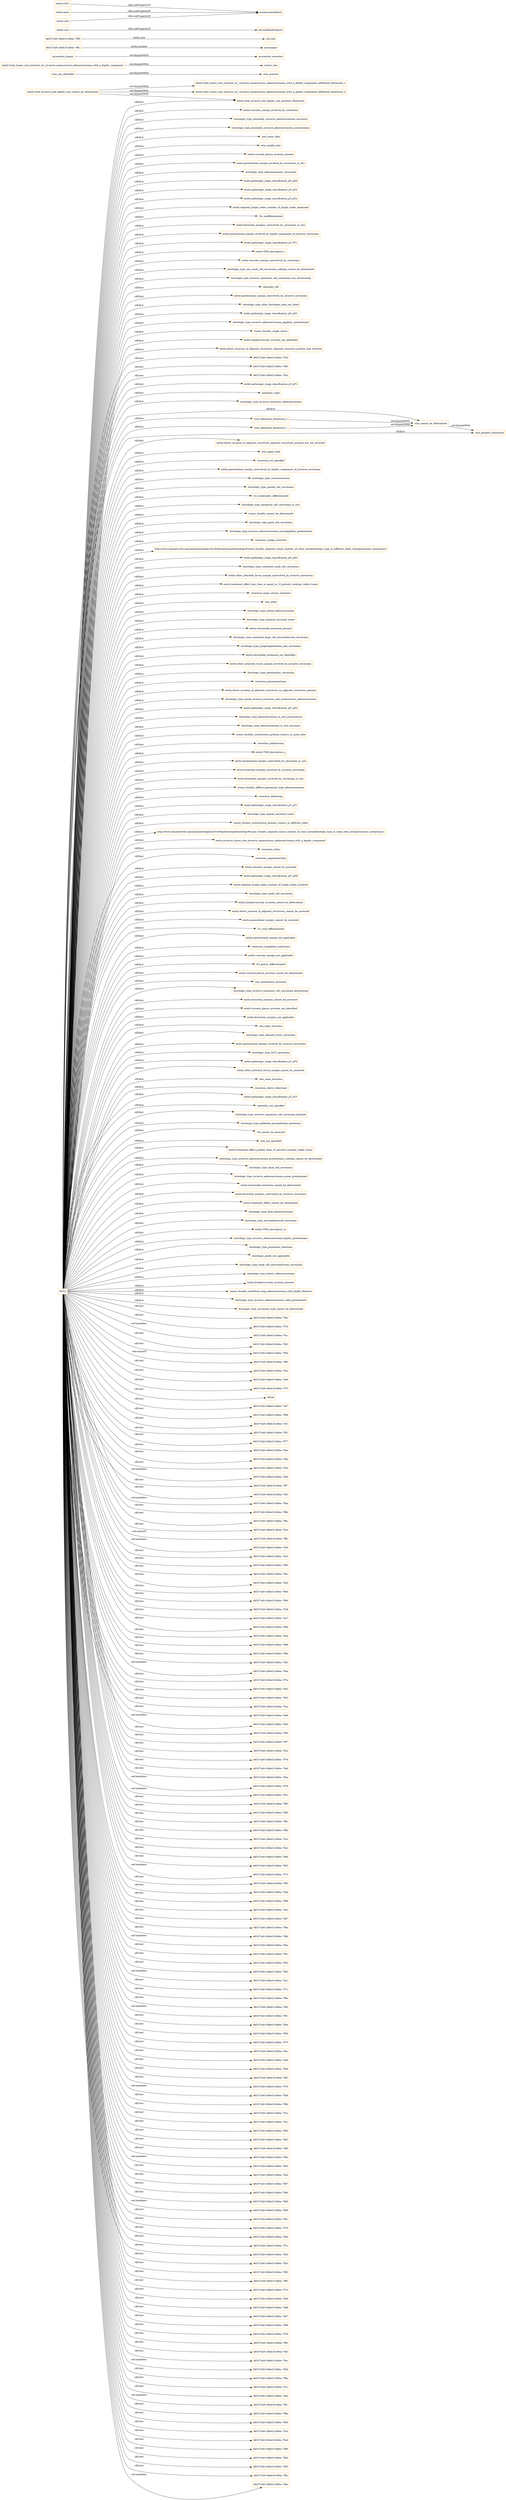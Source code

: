 digraph ar2dtool_diagram { 
rankdir=LR;
size="1501"
node [shape = rectangle, color="orange"]; "entity:vascular_margin_involved_by_carcinoma" ":histologic_type_minimally_invasive_adenocarcinoma_mucinous" ":histologic_type_minimally_invasive_adenocarcinoma_nonmucinous" ":site_lower_lobe" ":site_middle_lobe" ":stas_present" "entity:visceral_pleura_invasion_present" "entity:parenchimal_margin_involved_by_carcinoma_in_situ" ":histologic_type_adenosquamous_carcinoma" "entity:pathologic_stage_classification_pN_pN0" "entity:total_tumor_size_inclusive_of__invasive_nonmucinous_adenocarcinoma_with_a_lepidic_component_additional_dimension_2" "entity:pathologic_stage_classification_pT_pT4" "entity:pathologic_stage_classification_pT_pTis" "entity:regional_lymph_nodes_number_of_lymph_nodes_examined" ":G4_undifferentiated" "entity:bronchial_margins_uninvolved_by_carcinoma_in_situ" "entity:parenchimal_margin_involved_by_lepidic_component_of_invasive_carcinoma" "entity:pathologic_stage_classification_pT_PT1" "entity:TNM_descriptors_r" "entity:vascular_margin_uninvolved_by_carcinoma" ":histologic_type_non_small_cell_carcinoma_subtype_cannot_be_determined" ":histologic_type_invasive_squamous_cell_carcinoma_non_keratinizing" ":laterality_left" "entity:parenchimal_margin_uninvolved_by_invasive_carcinoma" ":histologic_type_other_histologic_type_not_listed" "entity:pathologic_stage_classification_pN_pN1" ":histologic_type_invasive_adenocarcinoma_papillary_predominant" ":tumor_focality_single_tumor" "entity:lymphovascular_invasion_not_identified" "entity:direct_invasion_of_adjacent_structures_adjacent_structure_present_and_involved" "entity:total_invasive_and_lepidic_size_greatest_dimension" "entity:pathologic_stage_classification_pT_pT0" ":stas_not_identified" ":laterality_right" ":histologic_type_invasive_mucinous_adenocarcinoma" ":size_greatest_dimension" "entity:direct_invasion_of_adjacent_structures_adjacent_structures_present_but_not_involved" ":site_upper_lobe" ":resection_not_specified" "entity:parenchimal_margin_uninvolved_by_lepidic_component_of_invasive_carcinoma" ":histologic_type_carcinosarcoma" ":histologic_type_spindle_cell_carcinoma" ":G2_moderately_differentiated" ":histologic_type_squamous_cell_carcinoma_in_situ" ":tumor_focality_cannot_be_determined" ":histologic_type_giant_cell_carcinoma" ":histologic_type_invasive_adenocarcinoma_micropapillary_predominant" ":resection_wedge_resection" "http://www.semanticweb.org/camila/ontologies/2018/9/greatnewpathontology#tumor_focality_separate_tumor_nodules_of_same_histopathologic_type_in_different_lobes_(intrapulmonary_metastases)" "entity:pathologic_stage_classification_pN_pN3" ":histologic_type_combined_small_cell_carcinoma" "entity:other_attached_tissue_margin_uninvolved_by_invasive_carcinoma" "entity:treatment_effect_less_than_or_equal_to_10_percent_residual_viable_tumor" ":resection_major_airway_resection" ":site_other" ":histologic_type_colloid_adenocarcinoma" ":histologic_type_atypical_carcinoid_tumor" "entity:extranodal_extension_present" ":histologic_type_combined_large_cell_neuroendocrine_carcinoma" ":histologic_type_lymphoepithelioma_like_carcinoma" ":tumor_size" ":size_additional_dimension_2" "entity:extranodal_extension_not_identified" "entity:other_attached_tissue_margin_involved_by_invasive_carcinoma" ":histologic_type_pleomorphic_carcinoma" ":resection_pneumonectomy" "entity:direct_invasion_of_adjacent_structures_no_adjacent_structures_present" ":histologic_type_mixed_invasive_mucinous_and_nonmucinous_adenocarcinoma" "entity:pathologic_stage_classification_pN_pN2" ":histologic_type_adenocarcinoma_in_situ_nonmucinous" ":histologic_type_adenocarcinoma_in_situ_mucinous" ":tumor_focality_synchronous_primary_tumors_in_same_lobe" ":size_additional_dimension_1" ":resection_bilobectomy" "entity:TNM_descriptors_y" "entity:parenchimal_margin_uninvolved_by_carcinoma_in_situ" "entity:bronchial_margins_involved_by_invasive_carcinoma" "entity:bronchial_margins_involved_by_carcinoma_in_situ" ":tumor_focality_diffuse_pneumonic_type_adenocarcinoma" ":resection_lobectomy" ":procedure_biopsy" "entity:pathologic_stage_classification_pT_pT2" ":histologic_type_typical_carcinoid_tumor" ":tumor_focality_synchronous_primary_tumors_in_different_lobes" "http://www.semanticweb.org/camila/ontologies/2018/9/greatnewpathontology#tumor_focality_separate_tumor_nodules_of_same_histopathologic_type_in_same_lobe_(intrapulmonary_metastases)" "entity:invasive_tumor_size_invasive_nonmucinous_adenocarcinoma_with_a_lepidic_component" ":resection_other" "48337cb9:16b6c51484e:-7ffc" "entity:total_tumor_size_inclusive_of__invasive_nonmucinous_adenocarcinoma_with_a_lepidic_component" ":resection_segmentectomy" "entity:vascular_margin_cannot_be_assessed" "entity:pathologic_stage_classification_pN_pNX" "entity:regional_lymph_nodes_number_of_lymph_nodes_involved" ":histologic_type_small_cell_carcinoma" "entity:lymphovascular_invasion_cannot_be_determined" "entity:direct_invasion_of_adjacent_structures_cannot_be_assessed" "entity:parenchimal_margin_cannot_be_assessed" ":G1_well_differentiated" "entity:parenchimal_margin_not_applicable" ":resection_completion_lobectomy" "entity:vascular_margin_not_applicable" ":size_cannot_be_determined" ":G3_poorly_differentiated" "entity:visceral_pleura_invasion_cannot_be_determined" ":site_intermedius_bronchus" ":histologic_type_invasive_squamous_cell_carcinoma_keratinizing" "entity:bronchial_margins_cannot_be_assessed" "entity:visceral_pleura_invasion_not_identified" "entity:bronchial_margins_not_applicable" ":site_lobar_bronchus" ":histologic_type_adenoid_cystic_carcinoma" "entity:parenchimal_margin_involved_by_invasive_carcinoma" ":histologic_type_NUT_carcinoma" "entity:pathologic_stage_classification_pT_pTX" "entity:other_attached_tissue_margin_cannot_be_assessed" ":site_main_bronchus" "entity:total_tumor_size_inclusive_of__invasive_nonmucinous_adenocarcinoma_with_a_lepidic_component_additional_dimension_1" ":resection_sleeve_lobectomy" "entity:pathologic_stage_classification_pT_pT3" "48337cb9:16b6c51484e:-7ff9" ":procedure_resection" ":laterality_not_specified" ":histologic_type_invasive_squamous_cell_carcinoma_basaloid" ":histologic_type_epithelial_myoepithelial_carcinoma" ":GX_cannot_be_assessed" ":site_not_specified" "entity:treatment_effect_greater_than_10_percent_residual_viable_tumor" ":histologic_type_invasive_adenocarcinoma_predominant_subtype_cannot_be_determined" ":histologic_type_large_cell_carcinoma" ":histologic_type_invasive_adenocarcinoma_acinar_predominant" "entity:extranodal_extension_cannot_be_determined" "entity:bronchial_margins_uninvolved_by_invasive_carcinoma" "entity:treatment_effect_cannot_be_determined" ":histologic_type_fetal_adenocarcinoma" ":histologic_type_mucoepidermoid_carcinoma" "entity:TNM_descriptors_m" ":histologic_type_invasive_adenocarcinoma_lepidic_predominant" ":histologic_type_pulmonary_blastoma" "entity:total_invasive_and_lepidic_size_cannot_be_determined" ":histologic_grade_not_applicable" ":histologic_type_large_cell_neuroendocrine_carcinoma" ":histologic_type_enteric_adenocarcinoma" "entity:lymphovascular_invasion_present" ":tumor_focality_multifocal_lung_adenocarcinoma_with_lepidic_features" ":histologic_type_invasive_adenocarcinoma_solid_predominant" ":histologic_type_carcinoma_type_cannot_be_determined" ; /*classes style*/
	"entity:size" -> "owl:topDataProperty" [ label = "rdfs:subPropertyOf" ];
	"entity:icd11" -> "mondo:exactMatch" [ label = "rdfs:subPropertyOf" ];
	":procedure_biopsy" -> ":procedure_resection" [ label = "owl:disjointWith" ];
	":size_cannot_be_determined" -> ":size_greatest_dimension" [ label = "owl:disjointWith" ];
	"entity:total_invasive_and_lepidic_size_cannot_be_determined" -> "entity:total_tumor_size_inclusive_of__invasive_nonmucinous_adenocarcinoma_with_a_lepidic_component_additional_dimension_2" [ label = "owl:disjointWith" ];
	"entity:total_invasive_and_lepidic_size_cannot_be_determined" -> "entity:total_tumor_size_inclusive_of__invasive_nonmucinous_adenocarcinoma_with_a_lepidic_component_additional_dimension_1" [ label = "owl:disjointWith" ];
	"entity:total_invasive_and_lepidic_size_cannot_be_determined" -> "entity:total_invasive_and_lepidic_size_greatest_dimension" [ label = "owl:disjointWith" ];
	":size_additional_dimension_1" -> ":size_cannot_be_determined" [ label = "owl:disjointWith" ];
	"entity:loinc" -> "mondo:exactMatch" [ label = "rdfs:subPropertyOf" ];
	"entity:total_tumor_size_inclusive_of__invasive_nonmucinous_adenocarcinoma_with_a_lepidic_component" -> ":tumor_size" [ label = "owl:disjointWith" ];
	"entity:icdo" -> "mondo:exactMatch" [ label = "rdfs:subPropertyOf" ];
	":size_additional_dimension_2" -> ":size_cannot_be_determined" [ label = "owl:disjointWith" ];
	":stas_not_identified" -> ":stas_present" [ label = "owl:disjointWith" ];
	"NULL" -> "48337cb9:16b6c51484e:-7f9c" [ label = "rdf:rest" ];
	"NULL" -> ":histologic_type_giant_cell_carcinoma" [ label = "rdf:first" ];
	"NULL" -> ":histologic_type_adenosquamous_carcinoma" [ label = "rdf:first" ];
	"NULL" -> "entity:treatment_effect_greater_than_10_percent_residual_viable_tumor" [ label = "rdf:first" ];
	"NULL" -> ":histologic_type_invasive_adenocarcinoma_micropapillary_predominant" [ label = "rdf:first" ];
	"NULL" -> "48337cb9:16b6c51484e:-7f7b" [ label = "rdf:rest" ];
	"NULL" -> "48337cb9:16b6c51484e:-7fcc" [ label = "owl:members" ];
	"NULL" -> "48337cb9:16b6c51484e:-7fd3" [ label = "rdf:rest" ];
	"NULL" -> ":site_upper_lobe" [ label = "rdf:first" ];
	"NULL" -> "48337cb9:16b6c51484e:-7f94" [ label = "rdf:rest" ];
	"NULL" -> "48337cb9:16b6c51484e:-7ff8" [ label = "owl:unionOf" ];
	"NULL" -> "48337cb9:16b6c51484e:-7fcb" [ label = "rdf:rest" ];
	"NULL" -> "48337cb9:16b6c51484e:-7fe9" [ label = "rdf:rest" ];
	"NULL" -> "entity:visceral_pleura_invasion_present" [ label = "rdf:first" ];
	"NULL" -> ":tumor_focality_multifocal_lung_adenocarcinoma_with_lepidic_features" [ label = "rdf:first" ];
	"NULL" -> "entity:parenchimal_margin_involved_by_invasive_carcinoma" [ label = "rdf:first" ];
	"NULL" -> "48337cb9:16b6c51484e:-7f7f" [ label = "rdf:rest" ];
	"NULL" -> ":laterality_left" [ label = "rdf:first" ];
	"NULL" -> ":tumor_focality_diffuse_pneumonic_type_adenocarcinoma" [ label = "rdf:first" ];
	"NULL" -> "rdf:nil" [ label = "rdf:rest" ];
	"NULL" -> "48337cb9:16b6c51484e:-7fd7" [ label = "rdf:rest" ];
	"NULL" -> "48337cb9:16b6c51484e:-7f98" [ label = "rdf:rest" ];
	"NULL" -> "entity:visceral_pleura_invasion_not_identified" [ label = "rdf:first" ];
	"NULL" -> "48337cb9:16b6c51484e:-7fcf" [ label = "rdf:rest" ];
	"NULL" -> "48337cb9:16b6c51484e:-7ff3" [ label = "rdf:rest" ];
	"NULL" -> "48337cb9:16b6c51484e:-7f77" [ label = "rdf:rest" ];
	"NULL" -> "48337cb9:16b6c51484e:-7fae" [ label = "rdf:rest" ];
	"NULL" -> "entity:invasive_tumor_size_invasive_nonmucinous_adenocarcinoma_with_a_lepidic_component" [ label = "rdf:first" ];
	"NULL" -> "48337cb9:16b6c51484e:-7feb" [ label = "rdf:rest" ];
	"NULL" -> ":histologic_type_invasive_adenocarcinoma_lepidic_predominant" [ label = "rdf:first" ];
	"NULL" -> ":resection_segmentectomy" [ label = "rdf:first" ];
	"NULL" -> ":histologic_type_combined_large_cell_neuroendocrine_carcinoma" [ label = "rdf:first" ];
	"NULL" -> "48337cb9:16b6c51484e:-7fc0" [ label = "rdf:rest" ];
	"NULL" -> "entity:extranodal_extension_not_identified" [ label = "rdf:first" ];
	"NULL" -> "48337cb9:16b6c51484e:-7fe6" [ label = "owl:members" ];
	"NULL" -> "48337cb9:16b6c51484e:-7ff7" [ label = "rdf:rest" ];
	"NULL" -> ":site_not_specified" [ label = "rdf:first" ];
	"NULL" -> "48337cb9:16b6c51484e:-7fef" [ label = "rdf:rest" ];
	"NULL" -> "entity:pathologic_stage_classification_pN_pN0" [ label = "rdf:first" ];
	"NULL" -> "48337cb9:16b6c51484e:-7fba" [ label = "owl:members" ];
	"NULL" -> ":tumor_focality_synchronous_primary_tumors_in_same_lobe" [ label = "rdf:first" ];
	"NULL" -> "48337cb9:16b6c51484e:-7f8d" [ label = "rdf:rest" ];
	"NULL" -> ":histologic_type_carcinosarcoma" [ label = "rdf:first" ];
	"NULL" -> "48337cb9:16b6c51484e:-7f6c" [ label = "rdf:rest" ];
	"NULL" -> "entity:pathologic_stage_classification_pT_pT4" [ label = "rdf:first" ];
	"NULL" -> ":histologic_type_non_small_cell_carcinoma_subtype_cannot_be_determined" [ label = "rdf:first" ];
	"NULL" -> "48337cb9:16b6c51484e:-7fc4" [ label = "rdf:rest" ];
	"NULL" -> "48337cb9:16b6c51484e:-7ffb" [ label = "owl:unionOf" ];
	"NULL" -> "48337cb9:16b6c51484e:-7fc6" [ label = "owl:members" ];
	"NULL" -> "entity:regional_lymph_nodes_number_of_lymph_nodes_involved" [ label = "rdf:first" ];
	"NULL" -> "48337cb9:16b6c51484e:-7fa3" [ label = "rdf:rest" ];
	"NULL" -> "48337cb9:16b6c51484e:-7f85" [ label = "rdf:rest" ];
	"NULL" -> ":resection_wedge_resection" [ label = "rdf:first" ];
	"NULL" -> "48337cb9:16b6c51484e:-7fbc" [ label = "rdf:rest" ];
	"NULL" -> "48337cb9:16b6c51484e:-7fe0" [ label = "rdf:rest" ];
	"NULL" -> "48337cb9:16b6c51484e:-7f64" [ label = "rdf:rest" ];
	"NULL" -> "entity:parenchimal_margin_uninvolved_by_invasive_carcinoma" [ label = "rdf:first" ];
	"NULL" -> "48337cb9:16b6c51484e:-7fb9" [ label = "rdf:rest" ];
	"NULL" -> "entity:pathologic_stage_classification_pN_pN1" [ label = "rdf:first" ];
	"NULL" -> ":histologic_type_invasive_mucinous_adenocarcinoma" [ label = "rdf:first" ];
	"NULL" -> "entity:other_attached_tissue_margin_involved_by_invasive_carcinoma" [ label = "rdf:first" ];
	"NULL" -> "48337cb9:16b6c51484e:-7fc8" [ label = "rdf:rest" ];
	"NULL" -> "entity:direct_invasion_of_adjacent_structures_cannot_be_assessed" [ label = "rdf:first" ];
	"NULL" -> "48337cb9:16b6c51484e:-7fa7" [ label = "rdf:rest" ];
	"NULL" -> "48337cb9:16b6c51484e:-7f89" [ label = "rdf:rest" ];
	"NULL" -> "48337cb9:16b6c51484e:-7fe4" [ label = "rdf:rest" ];
	"NULL" -> "48337cb9:16b6c51484e:-7f68" [ label = "rdf:rest" ];
	"NULL" -> ":size_cannot_be_determined" [ label = "rdf:first" ];
	"NULL" -> ":histologic_type_lymphoepithelioma_like_carcinoma" [ label = "rdf:first" ];
	"NULL" -> "48337cb9:16b6c51484e:-7f9b" [ label = "rdf:rest" ];
	"NULL" -> ":histologic_type_enteric_adenocarcinoma" [ label = "rdf:first" ];
	"NULL" -> "48337cb9:16b6c51484e:-7fdc" [ label = "rdf:rest" ];
	"NULL" -> "entity:parenchimal_margin_involved_by_carcinoma_in_situ" [ label = "rdf:first" ];
	"NULL" -> "48337cb9:16b6c51484e:-7fed" [ label = "owl:members" ];
	"NULL" -> ":histologic_type_invasive_adenocarcinoma_solid_predominant" [ label = "rdf:first" ];
	"NULL" -> "48337cb9:16b6c51484e:-7f7a" [ label = "rdf:rest" ];
	"NULL" -> "48337cb9:16b6c51484e:-7fd2" [ label = "rdf:rest" ];
	"NULL" -> "entity:parenchimal_margin_not_applicable" [ label = "rdf:first" ];
	"NULL" -> "48337cb9:16b6c51484e:-7f93" [ label = "rdf:rest" ];
	"NULL" -> "48337cb9:16b6c51484e:-7fca" [ label = "rdf:rest" ];
	"NULL" -> "entity:direct_invasion_of_adjacent_structures_adjacent_structures_present_but_not_involved" [ label = "rdf:first" ];
	"NULL" -> "48337cb9:16b6c51484e:-7fe8" [ label = "rdf:rest" ];
	"NULL" -> "48337cb9:16b6c51484e:-7fd5" [ label = "owl:members" ];
	"NULL" -> ":histologic_type_minimally_invasive_adenocarcinoma_nonmucinous" [ label = "rdf:first" ];
	"NULL" -> "48337cb9:16b6c51484e:-7f9f" [ label = "rdf:rest" ];
	"NULL" -> ":histologic_type_invasive_adenocarcinoma_papillary_predominant" [ label = "rdf:first" ];
	"NULL" -> "entity:regional_lymph_nodes_number_of_lymph_nodes_examined" [ label = "rdf:first" ];
	"NULL" -> "48337cb9:16b6c51484e:-7f97" [ label = "rdf:rest" ];
	"NULL" -> "48337cb9:16b6c51484e:-7fce" [ label = "rdf:rest" ];
	"NULL" -> "48337cb9:16b6c51484e:-7f76" [ label = "rdf:rest" ];
	"NULL" -> "48337cb9:16b6c51484e:-7fad" [ label = "rdf:rest" ];
	"NULL" -> ":histologic_type_typical_carcinoid_tumor" [ label = "rdf:first" ];
	"NULL" -> ":tumor_focality_cannot_be_determined" [ label = "rdf:first" ];
	"NULL" -> "48337cb9:16b6c51484e:-7fea" [ label = "rdf:rest" ];
	"NULL" -> ":size_additional_dimension_1" [ label = "rdf:first" ];
	"NULL" -> "48337cb9:16b6c51484e:-7f7d" [ label = "owl:members" ];
	"NULL" -> ":tumor_focality_single_tumor" [ label = "rdf:first" ];
	"NULL" -> ":laterality_right" [ label = "rdf:first" ];
	"NULL" -> ":histologic_type_pleomorphic_carcinoma" [ label = "rdf:first" ];
	"NULL" -> "48337cb9:16b6c51484e:-7fb1" [ label = "owl:members" ];
	"NULL" -> "entity:lymphovascular_invasion_cannot_be_determined" [ label = "rdf:first" ];
	"NULL" -> "48337cb9:16b6c51484e:-7ff6" [ label = "rdf:rest" ];
	"NULL" -> "48337cb9:16b6c51484e:-7f80" [ label = "rdf:rest" ];
	"NULL" -> "48337cb9:16b6c51484e:-7f8c" [ label = "rdf:rest" ];
	"NULL" -> ":resection_bilobectomy" [ label = "rdf:first" ];
	"NULL" -> ":size_additional_dimension_2" [ label = "rdf:first" ];
	"NULL" -> "48337cb9:16b6c51484e:-7f6b" [ label = "rdf:rest" ];
	"NULL" -> "entity:parenchimal_margin_uninvolved_by_lepidic_component_of_invasive_carcinoma" [ label = "rdf:first" ];
	"NULL" -> "48337cb9:16b6c51484e:-7fc3" [ label = "rdf:rest" ];
	"NULL" -> ":resection_other" [ label = "rdf:first" ];
	"NULL" -> "48337cb9:16b6c51484e:-7fa2" [ label = "rdf:rest" ];
	"NULL" -> "entity:lymphovascular_invasion_present" [ label = "rdf:first" ];
	"NULL" -> ":histologic_type_squamous_cell_carcinoma_in_situ" [ label = "rdf:first" ];
	"NULL" -> ":histologic_type_mixed_invasive_mucinous_and_nonmucinous_adenocarcinoma" [ label = "rdf:first" ];
	"NULL" -> "entity:parenchimal_margin_involved_by_lepidic_component_of_invasive_carcinoma" [ label = "rdf:first" ];
	"NULL" -> "48337cb9:16b6c51484e:-7f84" [ label = "rdf:rest" ];
	"NULL" -> "entity:lymphovascular_invasion_not_identified" [ label = "rdf:first" ];
	"NULL" -> "48337cb9:16b6c51484e:-7f63" [ label = "rdf:rest" ];
	"NULL" -> "entity:bronchial_margins_not_applicable" [ label = "rdf:first" ];
	"NULL" -> "entity:pathologic_stage_classification_pT_pT0" [ label = "rdf:first" ];
	"NULL" -> "48337cb9:16b6c51484e:-7f72" [ label = "owl:members" ];
	"NULL" -> ":site_other" [ label = "rdf:first" ];
	"NULL" -> ":histologic_type_other_histologic_type_not_listed" [ label = "rdf:first" ];
	"NULL" -> "48337cb9:16b6c51484e:-7f6f" [ label = "rdf:rest" ];
	"NULL" -> "entity:pathologic_stage_classification_pN_pNX" [ label = "rdf:first" ];
	"NULL" -> "entity:extranodal_extension_present" [ label = "rdf:first" ];
	"NULL" -> "48337cb9:16b6c51484e:-7fa6" [ label = "rdf:rest" ];
	"NULL" -> "48337cb9:16b6c51484e:-7f88" [ label = "rdf:rest" ];
	"NULL" -> "48337cb9:16b6c51484e:-7fe3" [ label = "rdf:rest" ];
	"NULL" -> "48337cb9:16b6c51484e:-7f67" [ label = "rdf:rest" ];
	"NULL" -> ":laterality_not_specified" [ label = "rdf:first" ];
	"NULL" -> ":histologic_type_invasive_squamous_cell_carcinoma_non_keratinizing" [ label = "rdf:first" ];
	"NULL" -> ":resection_lobectomy" [ label = "rdf:first" ];
	"NULL" -> "48337cb9:16b6c51484e:-7f9a" [ label = "rdf:rest" ];
	"NULL" -> "48337cb9:16b6c51484e:-7fdb" [ label = "rdf:rest" ];
	"NULL" -> ":tumor_focality_synchronous_primary_tumors_in_different_lobes" [ label = "rdf:first" ];
	"NULL" -> "48337cb9:16b6c51484e:-7fbe" [ label = "owl:members" ];
	"NULL" -> "48337cb9:16b6c51484e:-7fd1" [ label = "rdf:rest" ];
	"NULL" -> "48337cb9:16b6c51484e:-7f92" [ label = "rdf:rest" ];
	"NULL" -> ":histologic_type_adenoid_cystic_carcinoma" [ label = "rdf:first" ];
	"NULL" -> "48337cb9:16b6c51484e:-7fb0" [ label = "rdf:rest" ];
	"NULL" -> ":histologic_type_invasive_adenocarcinoma_predominant_subtype_cannot_be_determined" [ label = "rdf:first" ];
	"NULL" -> "48337cb9:16b6c51484e:-7fe1" [ label = "owl:members" ];
	"NULL" -> ":histologic_grade_not_applicable" [ label = "rdf:first" ];
	"NULL" -> "entity:vascular_margin_cannot_be_assessed" [ label = "rdf:first" ];
	"NULL" -> "48337cb9:16b6c51484e:-7f71" [ label = "rdf:rest" ];
	"NULL" -> "entity:extranodal_extension_cannot_be_determined" [ label = "rdf:first" ];
	"NULL" -> "48337cb9:16b6c51484e:-7f9e" [ label = "rdf:rest" ];
	"NULL" -> "48337cb9:16b6c51484e:-7fdf" [ label = "rdf:rest" ];
	"NULL" -> ":site_lower_lobe" [ label = "rdf:first" ];
	"NULL" -> "entity:pathologic_stage_classification_pT_PT1" [ label = "rdf:first" ];
	"NULL" -> "48337cb9:16b6c51484e:-7f81" [ label = "owl:members" ];
	"NULL" -> ":resection_completion_lobectomy" [ label = "rdf:first" ];
	"NULL" -> "entity:bronchial_margins_involved_by_carcinoma_in_situ" [ label = "rdf:first" ];
	"NULL" -> "48337cb9:16b6c51484e:-7fb4" [ label = "rdf:rest" ];
	"NULL" -> "48337cb9:16b6c51484e:-7f96" [ label = "rdf:rest" ];
	"NULL" -> "48337cb9:16b6c51484e:-7f75" [ label = "rdf:rest" ];
	"NULL" -> "48337cb9:16b6c51484e:-7fac" [ label = "rdf:rest" ];
	"NULL" -> "entity:TNM_descriptors_y" [ label = "rdf:first" ];
	"NULL" -> ":histologic_type_invasive_squamous_cell_carcinoma_basaloid" [ label = "rdf:first" ];
	"NULL" -> "48337cb9:16b6c51484e:-7fa9" [ label = "rdf:rest" ];
	"NULL" -> ":resection_not_specified" [ label = "rdf:first" ];
	"NULL" -> ":G3_poorly_differentiated" [ label = "rdf:first" ];
	"NULL" -> "entity:direct_invasion_of_adjacent_structures_adjacent_structure_present_and_involved" [ label = "rdf:first" ];
	"NULL" -> "entity:direct_invasion_of_adjacent_structures_no_adjacent_structures_present" [ label = "rdf:first" ];
	"NULL" -> "entity:vascular_margin_not_applicable" [ label = "rdf:first" ];
	"NULL" -> ":histologic_type_invasive_squamous_cell_carcinoma_keratinizing" [ label = "rdf:first" ];
	"NULL" -> "48337cb9:16b6c51484e:-7fb8" [ label = "rdf:rest" ];
	"NULL" -> ":resection_pneumonectomy" [ label = "rdf:first" ];
	"NULL" -> "http://www.semanticweb.org/camila/ontologies/2018/9/greatnewpathontology#tumor_focality_separate_tumor_nodules_of_same_histopathologic_type_in_different_lobes_(intrapulmonary_metastases)" [ label = "rdf:first" ];
	"NULL" -> "48337cb9:16b6c51484e:-7ff5" [ label = "rdf:rest" ];
	"NULL" -> "48337cb9:16b6c51484e:-7f79" [ label = "rdf:rest" ];
	"NULL" -> "48337cb9:16b6c51484e:-7fd9" [ label = "owl:members" ];
	"NULL" -> "entity:pathologic_stage_classification_pN_pN2" [ label = "rdf:first" ];
	"NULL" -> "entity:bronchial_margins_involved_by_invasive_carcinoma" [ label = "rdf:first" ];
	"NULL" -> "48337cb9:16b6c51484e:-7f8b" [ label = "rdf:rest" ];
	"NULL" -> "48337cb9:16b6c51484e:-7fc2" [ label = "rdf:rest" ];
	"NULL" -> "entity:other_attached_tissue_margin_uninvolved_by_invasive_carcinoma" [ label = "rdf:first" ];
	"NULL" -> "48337cb9:16b6c51484e:-7fa1" [ label = "rdf:rest" ];
	"NULL" -> "48337cb9:16b6c51484e:-7f83" [ label = "rdf:rest" ];
	"NULL" -> "48337cb9:16b6c51484e:-7f62" [ label = "rdf:rest" ];
	"NULL" -> "48337cb9:16b6c51484e:-7f8f" [ label = "rdf:rest" ];
	"NULL" -> ":histologic_type_carcinoma_type_cannot_be_determined" [ label = "rdf:first" ];
	"NULL" -> "entity:pathologic_stage_classification_pN_pN3" [ label = "rdf:first" ];
	"NULL" -> ":histologic_type_colloid_adenocarcinoma" [ label = "rdf:first" ];
	"NULL" -> "48337cb9:16b6c51484e:-7f6e" [ label = "rdf:rest" ];
	"NULL" -> ":histologic_type_combined_small_cell_carcinoma" [ label = "rdf:first" ];
	"NULL" -> "entity:other_attached_tissue_margin_cannot_be_assessed" [ label = "rdf:first" ];
	"NULL" -> ":histologic_type_NUT_carcinoma" [ label = "rdf:first" ];
	"NULL" -> "48337cb9:16b6c51484e:-7fb5" [ label = "owl:members" ];
	"NULL" -> "48337cb9:16b6c51484e:-7fa5" [ label = "rdf:rest" ];
	"NULL" -> "48337cb9:16b6c51484e:-7f87" [ label = "rdf:rest" ];
	"NULL" -> ":site_lobar_bronchus" [ label = "rdf:first" ];
	"NULL" -> "48337cb9:16b6c51484e:-7f66" [ label = "rdf:rest" ];
	"NULL" -> "entity:TNM_descriptors_m" [ label = "rdf:first" ];
	"NULL" -> ":histologic_type_adenocarcinoma_in_situ_mucinous" [ label = "rdf:first" ];
	"NULL" -> "48337cb9:16b6c51484e:-7fd0" [ label = "rdf:rest" ];
	"NULL" -> "entity:pathologic_stage_classification_pT_pTX" [ label = "rdf:first" ];
	"NULL" -> "48337cb9:16b6c51484e:-7f69" [ label = "owl:members" ];
	"NULL" -> "48337cb9:16b6c51484e:-7f91" [ label = "rdf:rest" ];
	"NULL" -> "entity:pathologic_stage_classification_pT_pT3" [ label = "rdf:first" ];
	"NULL" -> ":histologic_type_atypical_carcinoid_tumor" [ label = "rdf:first" ];
	"NULL" -> "48337cb9:16b6c51484e:-7f70" [ label = "rdf:rest" ];
	"NULL" -> "entity:vascular_margin_uninvolved_by_carcinoma" [ label = "rdf:first" ];
	"NULL" -> ":histologic_type_fetal_adenocarcinoma" [ label = "rdf:first" ];
	"NULL" -> "48337cb9:16b6c51484e:-7f9d" [ label = "rdf:rest" ];
	"NULL" -> "entity:vascular_margin_involved_by_carcinoma" [ label = "rdf:first" ];
	"NULL" -> "48337cb9:16b6c51484e:-7f7c" [ label = "rdf:rest" ];
	"NULL" -> "48337cb9:16b6c51484e:-7fd4" [ label = "rdf:rest" ];
	"NULL" -> ":G2_moderately_differentiated" [ label = "rdf:first" ];
	"NULL" -> "entity:visceral_pleura_invasion_cannot_be_determined" [ label = "rdf:first" ];
	"NULL" -> "48337cb9:16b6c51484e:-7fb3" [ label = "rdf:rest" ];
	"NULL" -> "48337cb9:16b6c51484e:-7f95" [ label = "rdf:rest" ];
	"NULL" -> "48337cb9:16b6c51484e:-7ff0" [ label = "rdf:rest" ];
	"NULL" -> "entity:parenchimal_margin_uninvolved_by_carcinoma_in_situ" [ label = "rdf:first" ];
	"NULL" -> "48337cb9:16b6c51484e:-7f74" [ label = "rdf:rest" ];
	"NULL" -> ":histologic_type_invasive_adenocarcinoma_acinar_predominant" [ label = "rdf:first" ];
	"NULL" -> ":histologic_type_adenocarcinoma_in_situ_nonmucinous" [ label = "rdf:first" ];
	"NULL" -> "48337cb9:16b6c51484e:-7fa8" [ label = "rdf:rest" ];
	"NULL" -> "48337cb9:16b6c51484e:-7fd8" [ label = "rdf:rest" ];
	"NULL" -> "entity:bronchial_margins_uninvolved_by_carcinoma_in_situ" [ label = "rdf:first" ];
	"NULL" -> ":resection_major_airway_resection" [ label = "rdf:first" ];
	"NULL" -> "entity:treatment_effect_cannot_be_determined" [ label = "rdf:first" ];
	"NULL" -> ":G1_well_differentiated" [ label = "rdf:first" ];
	"NULL" -> "48337cb9:16b6c51484e:-7fb7" [ label = "rdf:rest" ];
	"NULL" -> "entity:pathologic_stage_classification_pT_pTis" [ label = "rdf:first" ];
	"NULL" -> "48337cb9:16b6c51484e:-7f99" [ label = "rdf:rest" ];
	"NULL" -> ":resection_sleeve_lobectomy" [ label = "rdf:first" ];
	"NULL" -> "48337cb9:16b6c51484e:-7f78" [ label = "rdf:rest" ];
	"NULL" -> "48337cb9:16b6c51484e:-7ff4" [ label = "rdf:rest" ];
	"NULL" -> ":histologic_type_mucoepidermoid_carcinoma" [ label = "rdf:first" ];
	"NULL" -> ":histologic_type_minimally_invasive_adenocarcinoma_mucinous" [ label = "rdf:first" ];
	"NULL" -> "48337cb9:16b6c51484e:-7faf" [ label = "rdf:rest" ];
	"NULL" -> "48337cb9:16b6c51484e:-7fec" [ label = "rdf:rest" ];
	"NULL" -> "48337cb9:16b6c51484e:-7fdd" [ label = "owl:members" ];
	"NULL" -> ":histologic_type_small_cell_carcinoma" [ label = "rdf:first" ];
	"NULL" -> "48337cb9:16b6c51484e:-7f8a" [ label = "rdf:rest" ];
	"NULL" -> ":histologic_type_large_cell_neuroendocrine_carcinoma" [ label = "rdf:first" ];
	"NULL" -> ":histologic_type_pulmonary_blastoma" [ label = "rdf:first" ];
	"NULL" -> "48337cb9:16b6c51484e:-7fc1" [ label = "rdf:rest" ];
	"NULL" -> ":site_middle_lobe" [ label = "rdf:first" ];
	"NULL" -> "48337cb9:16b6c51484e:-7fa0" [ label = "rdf:rest" ];
	"NULL" -> "48337cb9:16b6c51484e:-7ff1" [ label = "owl:members" ];
	"NULL" -> "entity:parenchimal_margin_cannot_be_assessed" [ label = "rdf:first" ];
	"NULL" -> "http://www.semanticweb.org/camila/ontologies/2018/9/greatnewpathontology#tumor_focality_separate_tumor_nodules_of_same_histopathologic_type_in_same_lobe_(intrapulmonary_metastases)" [ label = "rdf:first" ];
	"NULL" -> ":histologic_type_epithelial_myoepithelial_carcinoma" [ label = "rdf:first" ];
	"NULL" -> "entity:bronchial_margins_cannot_be_assessed" [ label = "rdf:first" ];
	"NULL" -> ":GX_cannot_be_assessed" [ label = "rdf:first" ];
	"NULL" -> "entity:pathologic_stage_classification_pT_pT2" [ label = "rdf:first" ];
	"NULL" -> "entity:treatment_effect_less_than_or_equal_to_10_percent_residual_viable_tumor" [ label = "rdf:first" ];
	"NULL" -> "48337cb9:16b6c51484e:-7f8e" [ label = "rdf:rest" ];
	"NULL" -> "entity:total_invasive_and_lepidic_size_greatest_dimension" [ label = "rdf:first" ];
	"NULL" -> "48337cb9:16b6c51484e:-7f6d" [ label = "rdf:rest" ];
	"NULL" -> "48337cb9:16b6c51484e:-7fc5" [ label = "rdf:rest" ];
	"NULL" -> ":histologic_type_large_cell_carcinoma" [ label = "rdf:first" ];
	"NULL" -> "48337cb9:16b6c51484e:-7fa4" [ label = "rdf:rest" ];
	"NULL" -> "48337cb9:16b6c51484e:-7f86" [ label = "rdf:rest" ];
	"NULL" -> "48337cb9:16b6c51484e:-7fbd" [ label = "rdf:rest" ];
	"NULL" -> "48337cb9:16b6c51484e:-7f65" [ label = "rdf:rest" ];
	"NULL" -> "48337cb9:16b6c51484e:-7ffa" [ label = "rdf:rest" ];
	"NULL" -> "entity:TNM_descriptors_r" [ label = "rdf:first" ];
	"NULL" -> ":histologic_type_spindle_cell_carcinoma" [ label = "rdf:first" ];
	"NULL" -> "48337cb9:16b6c51484e:-7faa" [ label = "owl:members" ];
	"NULL" -> ":G4_undifferentiated" [ label = "rdf:first" ];
	"NULL" -> ":site_intermedius_bronchus" [ label = "rdf:first" ];
	"NULL" -> "48337cb9:16b6c51484e:-7fc9" [ label = "rdf:rest" ];
	"NULL" -> ":site_main_bronchus" [ label = "rdf:first" ];
	"NULL" -> "48337cb9:16b6c51484e:-7f90" [ label = "rdf:rest" ];
	"NULL" -> "48337cb9:16b6c51484e:-7fe5" [ label = "rdf:rest" ];
	"NULL" -> "entity:bronchial_margins_uninvolved_by_invasive_carcinoma" [ label = "rdf:first" ];
	"NULL" -> ":size_greatest_dimension" [ label = "rdf:first" ];
	"48337cb9:16b6c51484e:-7ff9" -> "owl:real" [ label = "entity:size" ];
	"48337cb9:16b6c51484e:-7ffc" -> "xsd:integer" [ label = "entity:number" ];

}

